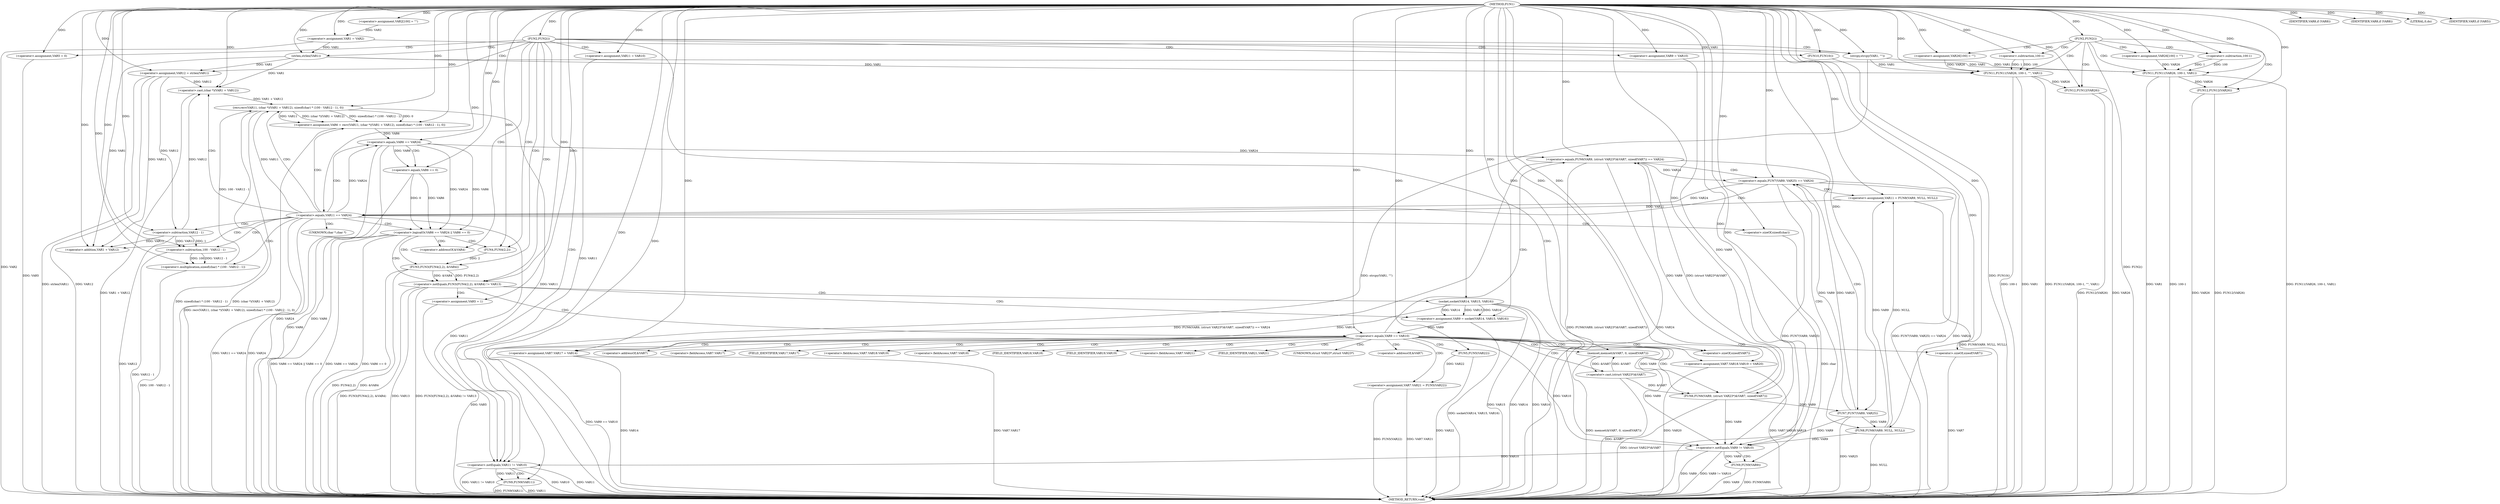digraph FUN1 {  
"1000100" [label = "(METHOD,FUN1)" ]
"1000310" [label = "(METHOD_RETURN,void)" ]
"1000104" [label = "(<operator>.assignment,VAR2[100] = \"\")" ]
"1000107" [label = "(<operator>.assignment,VAR1 = VAR2)" ]
"1000111" [label = "(FUN2,FUN2())" ]
"1000116" [label = "(<operator>.assignment,VAR5 = 0)" ]
"1000123" [label = "(<operator>.assignment,VAR9 = VAR10)" ]
"1000127" [label = "(<operator>.assignment,VAR11 = VAR10)" ]
"1000131" [label = "(<operator>.assignment,VAR12 = strlen(VAR1))" ]
"1000133" [label = "(strlen,strlen(VAR1))" ]
"1000138" [label = "(<operator>.notEquals,FUN3(FUN4(2,2), &VAR4) != VAR13)" ]
"1000139" [label = "(FUN3,FUN3(FUN4(2,2), &VAR4))" ]
"1000140" [label = "(FUN4,FUN4(2,2))" ]
"1000148" [label = "(<operator>.assignment,VAR5 = 1)" ]
"1000151" [label = "(<operator>.assignment,VAR9 = socket(VAR14, VAR15, VAR16))" ]
"1000153" [label = "(socket,socket(VAR14, VAR15, VAR16))" ]
"1000158" [label = "(<operator>.equals,VAR9 == VAR10)" ]
"1000163" [label = "(memset,memset(&VAR7, 0, sizeof(VAR7)))" ]
"1000167" [label = "(<operator>.sizeOf,sizeof(VAR7))" ]
"1000169" [label = "(<operator>.assignment,VAR7.VAR17 = VAR14)" ]
"1000174" [label = "(<operator>.assignment,VAR7.VAR18.VAR19 = VAR20)" ]
"1000181" [label = "(<operator>.assignment,VAR7.VAR21 = FUN5(VAR22))" ]
"1000185" [label = "(FUN5,FUN5(VAR22))" ]
"1000188" [label = "(<operator>.equals,FUN6(VAR9, (struct VAR23*)&VAR7, sizeof(VAR7)) == VAR24)" ]
"1000189" [label = "(FUN6,FUN6(VAR9, (struct VAR23*)&VAR7, sizeof(VAR7)))" ]
"1000191" [label = "(<operator>.cast,(struct VAR23*)&VAR7)" ]
"1000195" [label = "(<operator>.sizeOf,sizeof(VAR7))" ]
"1000201" [label = "(<operator>.equals,FUN7(VAR9, VAR25) == VAR24)" ]
"1000202" [label = "(FUN7,FUN7(VAR9, VAR25))" ]
"1000208" [label = "(<operator>.assignment,VAR11 = FUN8(VAR9, NULL, NULL))" ]
"1000210" [label = "(FUN8,FUN8(VAR9, NULL, NULL))" ]
"1000215" [label = "(<operator>.equals,VAR11 == VAR24)" ]
"1000220" [label = "(<operator>.assignment,VAR6 = recv(VAR11, (char *)(VAR1 + VAR12), sizeof(char) * (100 - VAR12 - 1), 0))" ]
"1000222" [label = "(recv,recv(VAR11, (char *)(VAR1 + VAR12), sizeof(char) * (100 - VAR12 - 1), 0))" ]
"1000224" [label = "(<operator>.cast,(char *)(VAR1 + VAR12))" ]
"1000226" [label = "(<operator>.addition,VAR1 + VAR12)" ]
"1000229" [label = "(<operator>.multiplication,sizeof(char) * (100 - VAR12 - 1))" ]
"1000230" [label = "(<operator>.sizeOf,sizeof(char))" ]
"1000232" [label = "(<operator>.subtraction,100 - VAR12 - 1)" ]
"1000234" [label = "(<operator>.subtraction,VAR12 - 1)" ]
"1000239" [label = "(<operator>.logicalOr,VAR6 == VAR24 || VAR6 == 0)" ]
"1000240" [label = "(<operator>.equals,VAR6 == VAR24)" ]
"1000243" [label = "(<operator>.equals,VAR6 == 0)" ]
"1000249" [label = "(IDENTIFIER,VAR8,if (VAR8))" ]
"1000252" [label = "(IDENTIFIER,VAR8,if (VAR8))" ]
"1000254" [label = "(LITERAL,0,do)" ]
"1000256" [label = "(<operator>.notEquals,VAR9 != VAR10)" ]
"1000260" [label = "(FUN9,FUN9(VAR9))" ]
"1000263" [label = "(<operator>.notEquals,VAR11 != VAR10)" ]
"1000267" [label = "(FUN9,FUN9(VAR11))" ]
"1000270" [label = "(IDENTIFIER,VAR5,if (VAR5))" ]
"1000272" [label = "(FUN10,FUN10())" ]
"1000275" [label = "(strcpy,strcpy(VAR1, \"\"))" ]
"1000279" [label = "(FUN2,FUN2())" ]
"1000283" [label = "(<operator>.assignment,VAR26[100] = \"\")" ]
"1000286" [label = "(FUN11,FUN11(VAR26, 100-1, VAR1))" ]
"1000288" [label = "(<operator>.subtraction,100-1)" ]
"1000292" [label = "(FUN12,FUN12(VAR26))" ]
"1000298" [label = "(<operator>.assignment,VAR26[100] = \"\")" ]
"1000301" [label = "(FUN11,FUN11(VAR26, 100-1, \"\", VAR1))" ]
"1000303" [label = "(<operator>.subtraction,100-1)" ]
"1000308" [label = "(FUN12,FUN12(VAR26))" ]
"1000143" [label = "(<operator>.addressOf,&VAR4)" ]
"1000164" [label = "(<operator>.addressOf,&VAR7)" ]
"1000170" [label = "(<operator>.fieldAccess,VAR7.VAR17)" ]
"1000172" [label = "(FIELD_IDENTIFIER,VAR17,VAR17)" ]
"1000175" [label = "(<operator>.fieldAccess,VAR7.VAR18.VAR19)" ]
"1000176" [label = "(<operator>.fieldAccess,VAR7.VAR18)" ]
"1000178" [label = "(FIELD_IDENTIFIER,VAR18,VAR18)" ]
"1000179" [label = "(FIELD_IDENTIFIER,VAR19,VAR19)" ]
"1000182" [label = "(<operator>.fieldAccess,VAR7.VAR21)" ]
"1000184" [label = "(FIELD_IDENTIFIER,VAR21,VAR21)" ]
"1000192" [label = "(UNKNOWN,struct VAR23*,struct VAR23*)" ]
"1000193" [label = "(<operator>.addressOf,&VAR7)" ]
"1000225" [label = "(UNKNOWN,char *,char *)" ]
  "1000201" -> "1000310"  [ label = "DDG: FUN7(VAR9, VAR25) == VAR24"] 
  "1000292" -> "1000310"  [ label = "DDG: FUN12(VAR26)"] 
  "1000181" -> "1000310"  [ label = "DDG: FUN5(VAR22)"] 
  "1000292" -> "1000310"  [ label = "DDG: VAR26"] 
  "1000224" -> "1000310"  [ label = "DDG: VAR1 + VAR12"] 
  "1000230" -> "1000310"  [ label = "DDG: char"] 
  "1000131" -> "1000310"  [ label = "DDG: strlen(VAR1)"] 
  "1000181" -> "1000310"  [ label = "DDG: VAR7.VAR21"] 
  "1000188" -> "1000310"  [ label = "DDG: FUN6(VAR9, (struct VAR23*)&VAR7, sizeof(VAR7)) == VAR24"] 
  "1000116" -> "1000310"  [ label = "DDG: VAR5"] 
  "1000286" -> "1000310"  [ label = "DDG: FUN11(VAR26, 100-1, VAR1)"] 
  "1000185" -> "1000310"  [ label = "DDG: VAR22"] 
  "1000286" -> "1000310"  [ label = "DDG: VAR1"] 
  "1000260" -> "1000310"  [ label = "DDG: FUN9(VAR9)"] 
  "1000308" -> "1000310"  [ label = "DDG: VAR26"] 
  "1000208" -> "1000310"  [ label = "DDG: FUN8(VAR9, NULL, NULL)"] 
  "1000239" -> "1000310"  [ label = "DDG: VAR6 == VAR24 || VAR6 == 0"] 
  "1000275" -> "1000310"  [ label = "DDG: strcpy(VAR1, \"\")"] 
  "1000234" -> "1000310"  [ label = "DDG: VAR12"] 
  "1000301" -> "1000310"  [ label = "DDG: 100-1"] 
  "1000239" -> "1000310"  [ label = "DDG: VAR6 == VAR24"] 
  "1000215" -> "1000310"  [ label = "DDG: VAR24"] 
  "1000188" -> "1000310"  [ label = "DDG: FUN6(VAR9, (struct VAR23*)&VAR7, sizeof(VAR7))"] 
  "1000301" -> "1000310"  [ label = "DDG: VAR1"] 
  "1000131" -> "1000310"  [ label = "DDG: VAR12"] 
  "1000138" -> "1000310"  [ label = "DDG: FUN3(FUN4(2,2), &VAR4)"] 
  "1000139" -> "1000310"  [ label = "DDG: FUN4(2,2)"] 
  "1000263" -> "1000310"  [ label = "DDG: VAR10"] 
  "1000267" -> "1000310"  [ label = "DDG: VAR11"] 
  "1000222" -> "1000310"  [ label = "DDG: sizeof(char) * (100 - VAR12 - 1)"] 
  "1000153" -> "1000310"  [ label = "DDG: VAR15"] 
  "1000158" -> "1000310"  [ label = "DDG: VAR9 == VAR10"] 
  "1000267" -> "1000310"  [ label = "DDG: FUN9(VAR11)"] 
  "1000301" -> "1000310"  [ label = "DDG: FUN11(VAR26, 100-1, \"\", VAR1)"] 
  "1000189" -> "1000310"  [ label = "DDG: (struct VAR23*)&VAR7"] 
  "1000263" -> "1000310"  [ label = "DDG: VAR11"] 
  "1000263" -> "1000310"  [ label = "DDG: VAR11 != VAR10"] 
  "1000174" -> "1000310"  [ label = "DDG: VAR20"] 
  "1000220" -> "1000310"  [ label = "DDG: recv(VAR11, (char *)(VAR1 + VAR12), sizeof(char) * (100 - VAR12 - 1), 0)"] 
  "1000148" -> "1000310"  [ label = "DDG: VAR5"] 
  "1000151" -> "1000310"  [ label = "DDG: socket(VAR14, VAR15, VAR16)"] 
  "1000210" -> "1000310"  [ label = "DDG: NULL"] 
  "1000153" -> "1000310"  [ label = "DDG: VAR14"] 
  "1000188" -> "1000310"  [ label = "DDG: VAR24"] 
  "1000229" -> "1000310"  [ label = "DDG: 100 - VAR12 - 1"] 
  "1000191" -> "1000310"  [ label = "DDG: &VAR7"] 
  "1000169" -> "1000310"  [ label = "DDG: VAR14"] 
  "1000232" -> "1000310"  [ label = "DDG: VAR12 - 1"] 
  "1000240" -> "1000310"  [ label = "DDG: VAR24"] 
  "1000138" -> "1000310"  [ label = "DDG: VAR13"] 
  "1000286" -> "1000310"  [ label = "DDG: 100-1"] 
  "1000139" -> "1000310"  [ label = "DDG: &VAR4"] 
  "1000215" -> "1000310"  [ label = "DDG: VAR11 == VAR24"] 
  "1000243" -> "1000310"  [ label = "DDG: VAR6"] 
  "1000169" -> "1000310"  [ label = "DDG: VAR7.VAR17"] 
  "1000256" -> "1000310"  [ label = "DDG: VAR9"] 
  "1000260" -> "1000310"  [ label = "DDG: VAR9"] 
  "1000153" -> "1000310"  [ label = "DDG: VAR16"] 
  "1000272" -> "1000310"  [ label = "DDG: FUN10()"] 
  "1000138" -> "1000310"  [ label = "DDG: FUN3(FUN4(2,2), &VAR4) != VAR13"] 
  "1000201" -> "1000310"  [ label = "DDG: VAR24"] 
  "1000256" -> "1000310"  [ label = "DDG: VAR9 != VAR10"] 
  "1000163" -> "1000310"  [ label = "DDG: memset(&VAR7, 0, sizeof(VAR7))"] 
  "1000308" -> "1000310"  [ label = "DDG: FUN12(VAR26)"] 
  "1000195" -> "1000310"  [ label = "DDG: VAR7"] 
  "1000240" -> "1000310"  [ label = "DDG: VAR6"] 
  "1000279" -> "1000310"  [ label = "DDG: FUN2()"] 
  "1000239" -> "1000310"  [ label = "DDG: VAR6 == 0"] 
  "1000174" -> "1000310"  [ label = "DDG: VAR7.VAR18.VAR19"] 
  "1000107" -> "1000310"  [ label = "DDG: VAR2"] 
  "1000222" -> "1000310"  [ label = "DDG: (char *)(VAR1 + VAR12)"] 
  "1000202" -> "1000310"  [ label = "DDG: VAR25"] 
  "1000201" -> "1000310"  [ label = "DDG: FUN7(VAR9, VAR25)"] 
  "1000100" -> "1000104"  [ label = "DDG: "] 
  "1000104" -> "1000107"  [ label = "DDG: VAR2"] 
  "1000100" -> "1000107"  [ label = "DDG: "] 
  "1000100" -> "1000111"  [ label = "DDG: "] 
  "1000100" -> "1000116"  [ label = "DDG: "] 
  "1000100" -> "1000123"  [ label = "DDG: "] 
  "1000100" -> "1000127"  [ label = "DDG: "] 
  "1000133" -> "1000131"  [ label = "DDG: VAR1"] 
  "1000100" -> "1000131"  [ label = "DDG: "] 
  "1000107" -> "1000133"  [ label = "DDG: VAR1"] 
  "1000100" -> "1000133"  [ label = "DDG: "] 
  "1000139" -> "1000138"  [ label = "DDG: FUN4(2,2)"] 
  "1000139" -> "1000138"  [ label = "DDG: &VAR4"] 
  "1000140" -> "1000139"  [ label = "DDG: 2"] 
  "1000100" -> "1000140"  [ label = "DDG: "] 
  "1000100" -> "1000138"  [ label = "DDG: "] 
  "1000100" -> "1000148"  [ label = "DDG: "] 
  "1000153" -> "1000151"  [ label = "DDG: VAR14"] 
  "1000153" -> "1000151"  [ label = "DDG: VAR15"] 
  "1000153" -> "1000151"  [ label = "DDG: VAR16"] 
  "1000100" -> "1000151"  [ label = "DDG: "] 
  "1000100" -> "1000153"  [ label = "DDG: "] 
  "1000151" -> "1000158"  [ label = "DDG: VAR9"] 
  "1000100" -> "1000158"  [ label = "DDG: "] 
  "1000191" -> "1000163"  [ label = "DDG: &VAR7"] 
  "1000100" -> "1000163"  [ label = "DDG: "] 
  "1000100" -> "1000167"  [ label = "DDG: "] 
  "1000153" -> "1000169"  [ label = "DDG: VAR14"] 
  "1000100" -> "1000169"  [ label = "DDG: "] 
  "1000100" -> "1000174"  [ label = "DDG: "] 
  "1000185" -> "1000181"  [ label = "DDG: VAR22"] 
  "1000100" -> "1000185"  [ label = "DDG: "] 
  "1000189" -> "1000188"  [ label = "DDG: VAR9"] 
  "1000189" -> "1000188"  [ label = "DDG: (struct VAR23*)&VAR7"] 
  "1000158" -> "1000189"  [ label = "DDG: VAR9"] 
  "1000100" -> "1000189"  [ label = "DDG: "] 
  "1000191" -> "1000189"  [ label = "DDG: &VAR7"] 
  "1000163" -> "1000191"  [ label = "DDG: &VAR7"] 
  "1000100" -> "1000195"  [ label = "DDG: "] 
  "1000240" -> "1000188"  [ label = "DDG: VAR24"] 
  "1000100" -> "1000188"  [ label = "DDG: "] 
  "1000202" -> "1000201"  [ label = "DDG: VAR9"] 
  "1000202" -> "1000201"  [ label = "DDG: VAR25"] 
  "1000189" -> "1000202"  [ label = "DDG: VAR9"] 
  "1000100" -> "1000202"  [ label = "DDG: "] 
  "1000188" -> "1000201"  [ label = "DDG: VAR24"] 
  "1000100" -> "1000201"  [ label = "DDG: "] 
  "1000210" -> "1000208"  [ label = "DDG: VAR9"] 
  "1000210" -> "1000208"  [ label = "DDG: NULL"] 
  "1000100" -> "1000208"  [ label = "DDG: "] 
  "1000202" -> "1000210"  [ label = "DDG: VAR9"] 
  "1000100" -> "1000210"  [ label = "DDG: "] 
  "1000208" -> "1000215"  [ label = "DDG: VAR11"] 
  "1000100" -> "1000215"  [ label = "DDG: "] 
  "1000201" -> "1000215"  [ label = "DDG: VAR24"] 
  "1000222" -> "1000220"  [ label = "DDG: VAR11"] 
  "1000222" -> "1000220"  [ label = "DDG: (char *)(VAR1 + VAR12)"] 
  "1000222" -> "1000220"  [ label = "DDG: sizeof(char) * (100 - VAR12 - 1)"] 
  "1000222" -> "1000220"  [ label = "DDG: 0"] 
  "1000100" -> "1000220"  [ label = "DDG: "] 
  "1000215" -> "1000222"  [ label = "DDG: VAR11"] 
  "1000100" -> "1000222"  [ label = "DDG: "] 
  "1000224" -> "1000222"  [ label = "DDG: VAR1 + VAR12"] 
  "1000133" -> "1000224"  [ label = "DDG: VAR1"] 
  "1000100" -> "1000224"  [ label = "DDG: "] 
  "1000234" -> "1000224"  [ label = "DDG: VAR12"] 
  "1000131" -> "1000224"  [ label = "DDG: VAR12"] 
  "1000133" -> "1000226"  [ label = "DDG: VAR1"] 
  "1000100" -> "1000226"  [ label = "DDG: "] 
  "1000234" -> "1000226"  [ label = "DDG: VAR12"] 
  "1000131" -> "1000226"  [ label = "DDG: VAR12"] 
  "1000229" -> "1000222"  [ label = "DDG: 100 - VAR12 - 1"] 
  "1000100" -> "1000229"  [ label = "DDG: "] 
  "1000100" -> "1000230"  [ label = "DDG: "] 
  "1000232" -> "1000229"  [ label = "DDG: 100"] 
  "1000232" -> "1000229"  [ label = "DDG: VAR12 - 1"] 
  "1000100" -> "1000232"  [ label = "DDG: "] 
  "1000234" -> "1000232"  [ label = "DDG: VAR12"] 
  "1000234" -> "1000232"  [ label = "DDG: 1"] 
  "1000100" -> "1000234"  [ label = "DDG: "] 
  "1000131" -> "1000234"  [ label = "DDG: VAR12"] 
  "1000240" -> "1000239"  [ label = "DDG: VAR6"] 
  "1000240" -> "1000239"  [ label = "DDG: VAR24"] 
  "1000220" -> "1000240"  [ label = "DDG: VAR6"] 
  "1000100" -> "1000240"  [ label = "DDG: "] 
  "1000215" -> "1000240"  [ label = "DDG: VAR24"] 
  "1000243" -> "1000239"  [ label = "DDG: VAR6"] 
  "1000243" -> "1000239"  [ label = "DDG: 0"] 
  "1000240" -> "1000243"  [ label = "DDG: VAR6"] 
  "1000100" -> "1000243"  [ label = "DDG: "] 
  "1000100" -> "1000249"  [ label = "DDG: "] 
  "1000100" -> "1000252"  [ label = "DDG: "] 
  "1000100" -> "1000254"  [ label = "DDG: "] 
  "1000158" -> "1000256"  [ label = "DDG: VAR9"] 
  "1000189" -> "1000256"  [ label = "DDG: VAR9"] 
  "1000202" -> "1000256"  [ label = "DDG: VAR9"] 
  "1000210" -> "1000256"  [ label = "DDG: VAR9"] 
  "1000123" -> "1000256"  [ label = "DDG: VAR9"] 
  "1000100" -> "1000256"  [ label = "DDG: "] 
  "1000158" -> "1000256"  [ label = "DDG: VAR10"] 
  "1000256" -> "1000260"  [ label = "DDG: VAR9"] 
  "1000100" -> "1000260"  [ label = "DDG: "] 
  "1000222" -> "1000263"  [ label = "DDG: VAR11"] 
  "1000215" -> "1000263"  [ label = "DDG: VAR11"] 
  "1000127" -> "1000263"  [ label = "DDG: VAR11"] 
  "1000100" -> "1000263"  [ label = "DDG: "] 
  "1000256" -> "1000263"  [ label = "DDG: VAR10"] 
  "1000263" -> "1000267"  [ label = "DDG: VAR11"] 
  "1000100" -> "1000267"  [ label = "DDG: "] 
  "1000100" -> "1000270"  [ label = "DDG: "] 
  "1000100" -> "1000272"  [ label = "DDG: "] 
  "1000107" -> "1000275"  [ label = "DDG: VAR1"] 
  "1000100" -> "1000275"  [ label = "DDG: "] 
  "1000100" -> "1000279"  [ label = "DDG: "] 
  "1000100" -> "1000283"  [ label = "DDG: "] 
  "1000283" -> "1000286"  [ label = "DDG: VAR26"] 
  "1000100" -> "1000286"  [ label = "DDG: "] 
  "1000288" -> "1000286"  [ label = "DDG: 100"] 
  "1000288" -> "1000286"  [ label = "DDG: 1"] 
  "1000100" -> "1000288"  [ label = "DDG: "] 
  "1000133" -> "1000286"  [ label = "DDG: VAR1"] 
  "1000275" -> "1000286"  [ label = "DDG: VAR1"] 
  "1000286" -> "1000292"  [ label = "DDG: VAR26"] 
  "1000100" -> "1000292"  [ label = "DDG: "] 
  "1000100" -> "1000298"  [ label = "DDG: "] 
  "1000298" -> "1000301"  [ label = "DDG: VAR26"] 
  "1000100" -> "1000301"  [ label = "DDG: "] 
  "1000303" -> "1000301"  [ label = "DDG: 100"] 
  "1000303" -> "1000301"  [ label = "DDG: 1"] 
  "1000100" -> "1000303"  [ label = "DDG: "] 
  "1000133" -> "1000301"  [ label = "DDG: VAR1"] 
  "1000275" -> "1000301"  [ label = "DDG: VAR1"] 
  "1000301" -> "1000308"  [ label = "DDG: VAR26"] 
  "1000100" -> "1000308"  [ label = "DDG: "] 
  "1000111" -> "1000127"  [ label = "CDG: "] 
  "1000111" -> "1000139"  [ label = "CDG: "] 
  "1000111" -> "1000133"  [ label = "CDG: "] 
  "1000111" -> "1000116"  [ label = "CDG: "] 
  "1000111" -> "1000123"  [ label = "CDG: "] 
  "1000111" -> "1000138"  [ label = "CDG: "] 
  "1000111" -> "1000263"  [ label = "CDG: "] 
  "1000111" -> "1000131"  [ label = "CDG: "] 
  "1000111" -> "1000143"  [ label = "CDG: "] 
  "1000111" -> "1000256"  [ label = "CDG: "] 
  "1000111" -> "1000140"  [ label = "CDG: "] 
  "1000111" -> "1000275"  [ label = "CDG: "] 
  "1000111" -> "1000272"  [ label = "CDG: "] 
  "1000138" -> "1000148"  [ label = "CDG: "] 
  "1000138" -> "1000151"  [ label = "CDG: "] 
  "1000138" -> "1000153"  [ label = "CDG: "] 
  "1000138" -> "1000158"  [ label = "CDG: "] 
  "1000158" -> "1000164"  [ label = "CDG: "] 
  "1000158" -> "1000174"  [ label = "CDG: "] 
  "1000158" -> "1000191"  [ label = "CDG: "] 
  "1000158" -> "1000182"  [ label = "CDG: "] 
  "1000158" -> "1000188"  [ label = "CDG: "] 
  "1000158" -> "1000167"  [ label = "CDG: "] 
  "1000158" -> "1000175"  [ label = "CDG: "] 
  "1000158" -> "1000179"  [ label = "CDG: "] 
  "1000158" -> "1000192"  [ label = "CDG: "] 
  "1000158" -> "1000176"  [ label = "CDG: "] 
  "1000158" -> "1000185"  [ label = "CDG: "] 
  "1000158" -> "1000195"  [ label = "CDG: "] 
  "1000158" -> "1000172"  [ label = "CDG: "] 
  "1000158" -> "1000189"  [ label = "CDG: "] 
  "1000158" -> "1000169"  [ label = "CDG: "] 
  "1000158" -> "1000163"  [ label = "CDG: "] 
  "1000158" -> "1000178"  [ label = "CDG: "] 
  "1000158" -> "1000170"  [ label = "CDG: "] 
  "1000158" -> "1000193"  [ label = "CDG: "] 
  "1000158" -> "1000184"  [ label = "CDG: "] 
  "1000158" -> "1000181"  [ label = "CDG: "] 
  "1000188" -> "1000201"  [ label = "CDG: "] 
  "1000188" -> "1000202"  [ label = "CDG: "] 
  "1000201" -> "1000208"  [ label = "CDG: "] 
  "1000201" -> "1000210"  [ label = "CDG: "] 
  "1000201" -> "1000215"  [ label = "CDG: "] 
  "1000215" -> "1000222"  [ label = "CDG: "] 
  "1000215" -> "1000220"  [ label = "CDG: "] 
  "1000215" -> "1000224"  [ label = "CDG: "] 
  "1000215" -> "1000240"  [ label = "CDG: "] 
  "1000215" -> "1000226"  [ label = "CDG: "] 
  "1000215" -> "1000232"  [ label = "CDG: "] 
  "1000215" -> "1000239"  [ label = "CDG: "] 
  "1000215" -> "1000229"  [ label = "CDG: "] 
  "1000215" -> "1000230"  [ label = "CDG: "] 
  "1000215" -> "1000234"  [ label = "CDG: "] 
  "1000215" -> "1000225"  [ label = "CDG: "] 
  "1000239" -> "1000139"  [ label = "CDG: "] 
  "1000239" -> "1000138"  [ label = "CDG: "] 
  "1000239" -> "1000143"  [ label = "CDG: "] 
  "1000239" -> "1000140"  [ label = "CDG: "] 
  "1000240" -> "1000243"  [ label = "CDG: "] 
  "1000256" -> "1000260"  [ label = "CDG: "] 
  "1000263" -> "1000267"  [ label = "CDG: "] 
  "1000279" -> "1000298"  [ label = "CDG: "] 
  "1000279" -> "1000308"  [ label = "CDG: "] 
  "1000279" -> "1000288"  [ label = "CDG: "] 
  "1000279" -> "1000292"  [ label = "CDG: "] 
  "1000279" -> "1000303"  [ label = "CDG: "] 
  "1000279" -> "1000286"  [ label = "CDG: "] 
  "1000279" -> "1000283"  [ label = "CDG: "] 
  "1000279" -> "1000301"  [ label = "CDG: "] 
}
